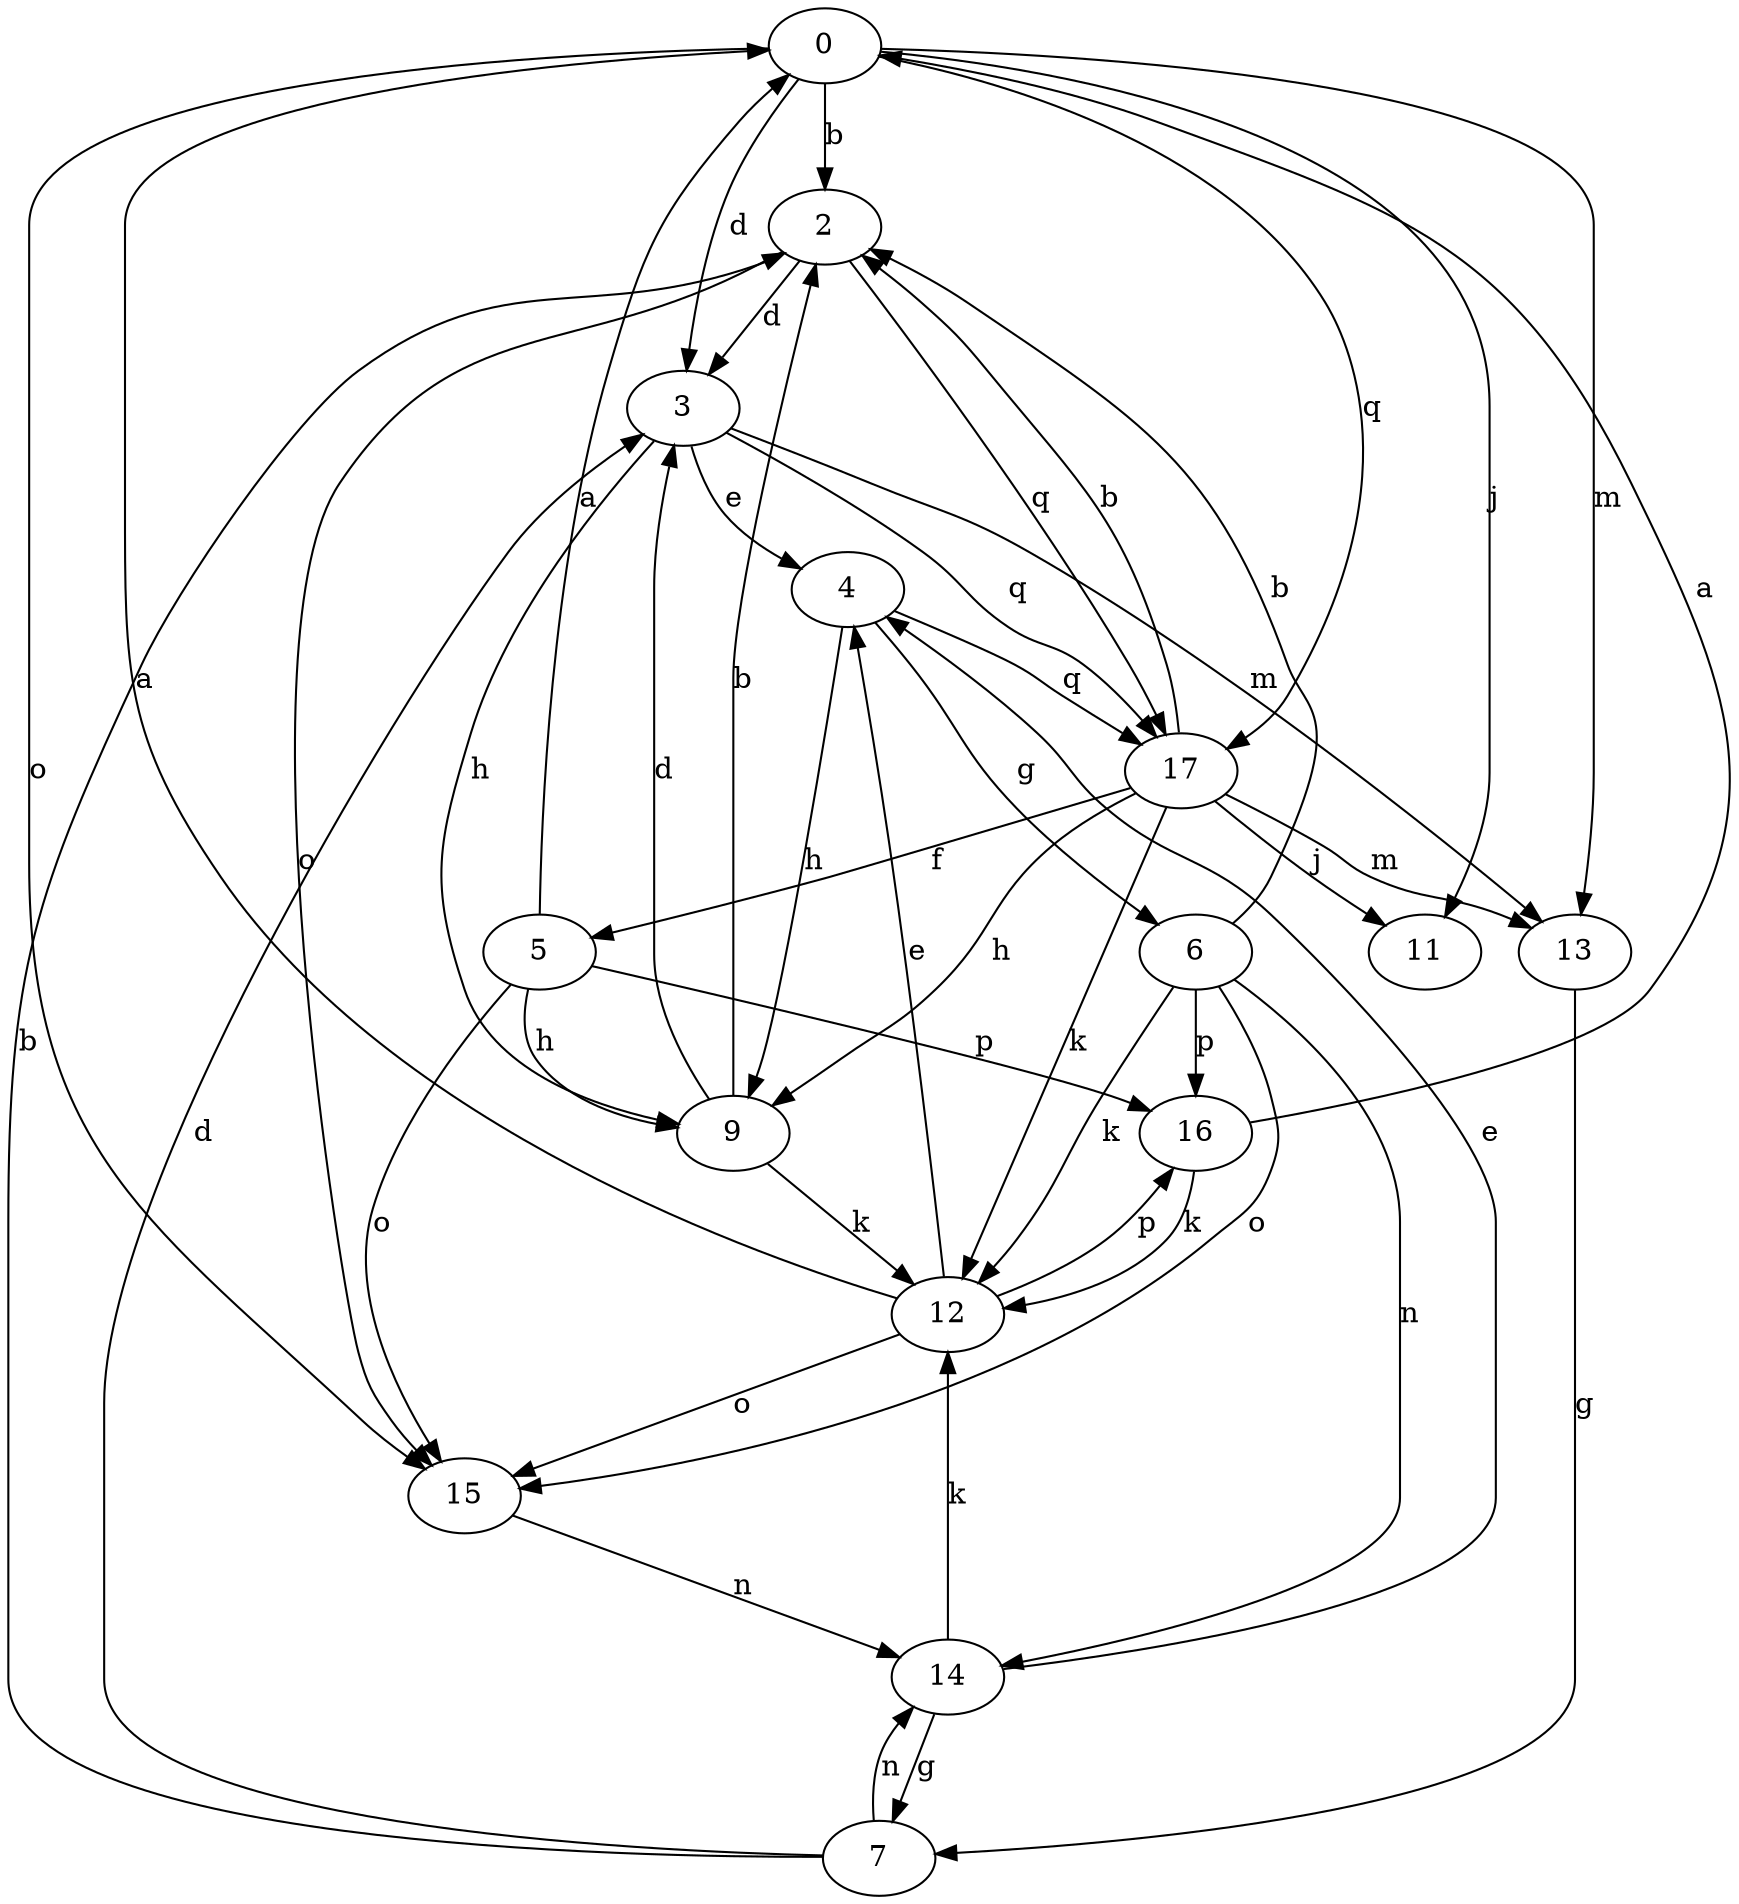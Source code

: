 strict digraph  {
0;
2;
3;
4;
5;
6;
7;
9;
11;
12;
13;
14;
15;
16;
17;
0 -> 2  [label=b];
0 -> 3  [label=d];
0 -> 11  [label=j];
0 -> 13  [label=m];
0 -> 15  [label=o];
0 -> 17  [label=q];
2 -> 3  [label=d];
2 -> 15  [label=o];
2 -> 17  [label=q];
3 -> 4  [label=e];
3 -> 9  [label=h];
3 -> 13  [label=m];
3 -> 17  [label=q];
4 -> 6  [label=g];
4 -> 9  [label=h];
4 -> 17  [label=q];
5 -> 0  [label=a];
5 -> 9  [label=h];
5 -> 15  [label=o];
5 -> 16  [label=p];
6 -> 2  [label=b];
6 -> 12  [label=k];
6 -> 14  [label=n];
6 -> 15  [label=o];
6 -> 16  [label=p];
7 -> 2  [label=b];
7 -> 3  [label=d];
7 -> 14  [label=n];
9 -> 2  [label=b];
9 -> 3  [label=d];
9 -> 12  [label=k];
12 -> 0  [label=a];
12 -> 4  [label=e];
12 -> 15  [label=o];
12 -> 16  [label=p];
13 -> 7  [label=g];
14 -> 4  [label=e];
14 -> 7  [label=g];
14 -> 12  [label=k];
15 -> 14  [label=n];
16 -> 0  [label=a];
16 -> 12  [label=k];
17 -> 2  [label=b];
17 -> 5  [label=f];
17 -> 9  [label=h];
17 -> 11  [label=j];
17 -> 12  [label=k];
17 -> 13  [label=m];
}
